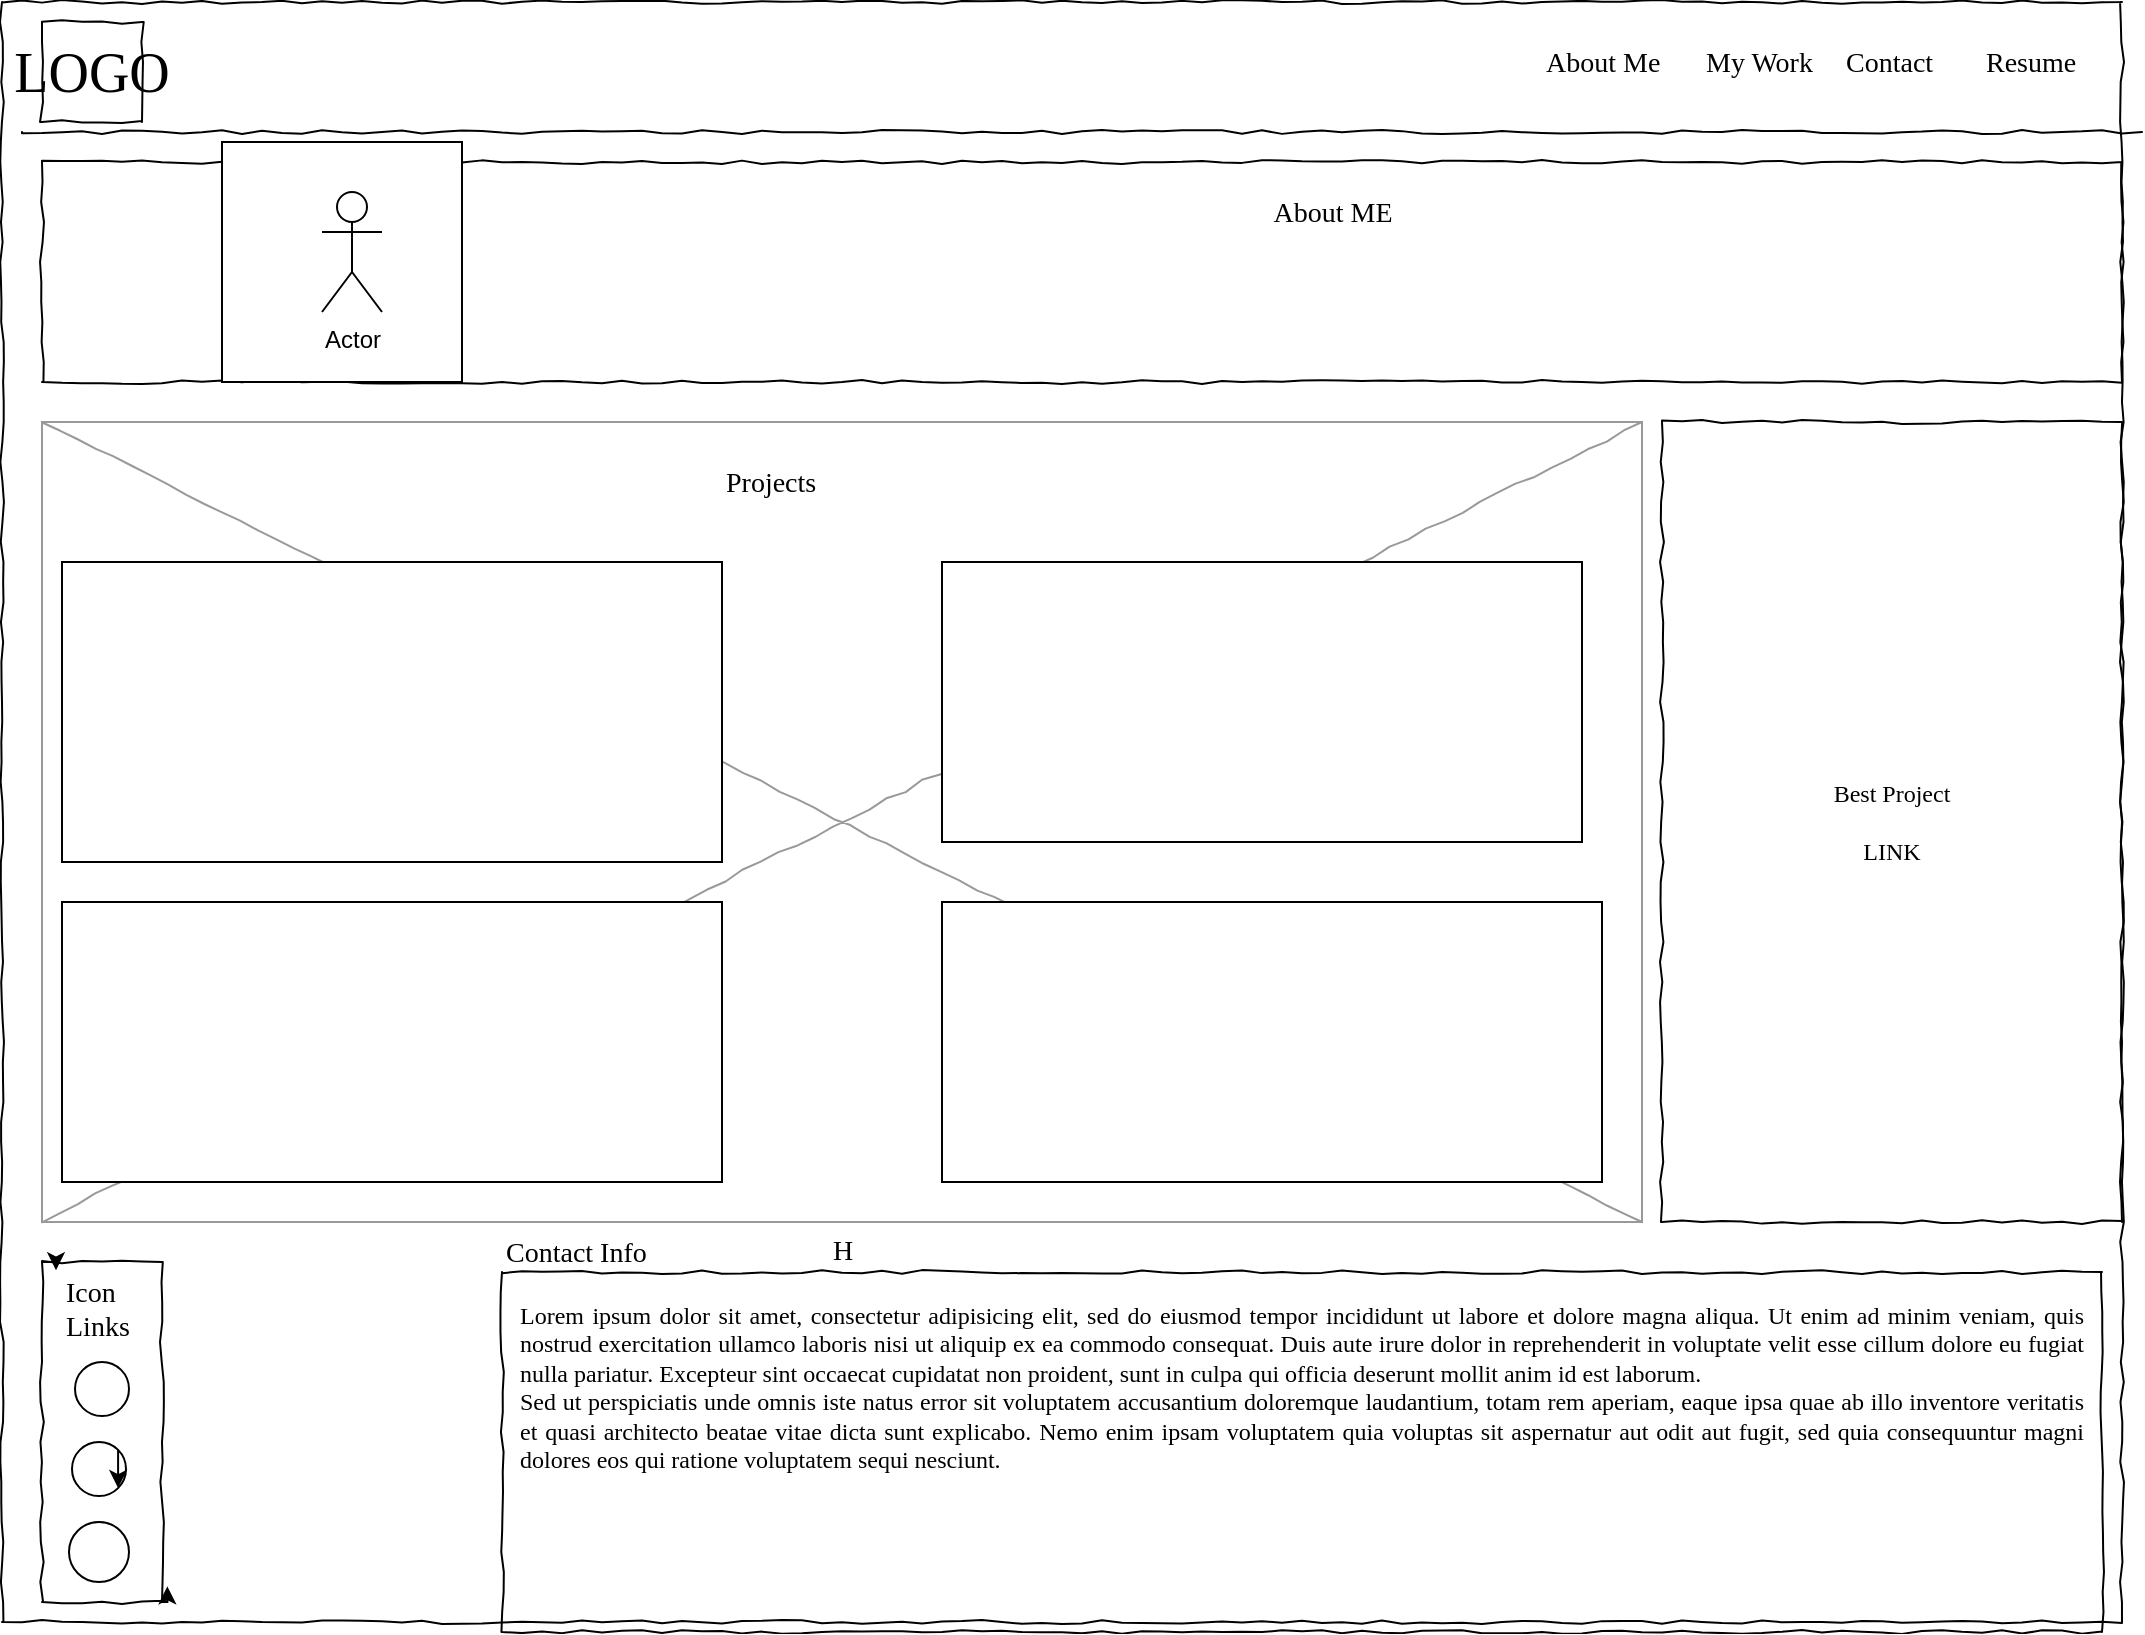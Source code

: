 <mxfile version="17.2.1" type="github">
  <diagram name="Page-1" id="03018318-947c-dd8e-b7a3-06fadd420f32">
    <mxGraphModel dx="1083" dy="973" grid="1" gridSize="10" guides="1" tooltips="1" connect="1" arrows="1" fold="1" page="1" pageScale="1" pageWidth="1100" pageHeight="850" background="none" math="0" shadow="0">
      <root>
        <mxCell id="0" />
        <mxCell id="1" parent="0" />
        <mxCell id="677b7b8949515195-1" value="" style="whiteSpace=wrap;html=1;rounded=0;shadow=0;labelBackgroundColor=none;strokeColor=#000000;strokeWidth=1;fillColor=none;fontFamily=Verdana;fontSize=12;fontColor=#000000;align=center;comic=1;" parent="1" vertex="1">
          <mxGeometry x="10" y="20" width="1060" height="810" as="geometry" />
        </mxCell>
        <mxCell id="677b7b8949515195-2" value="LOGO" style="whiteSpace=wrap;html=1;rounded=0;shadow=0;labelBackgroundColor=none;strokeWidth=1;fontFamily=Verdana;fontSize=28;align=center;comic=1;" parent="1" vertex="1">
          <mxGeometry x="30" y="30" width="50" height="50" as="geometry" />
        </mxCell>
        <mxCell id="677b7b8949515195-4" value="About Me" style="text;html=1;points=[];align=left;verticalAlign=top;spacingTop=-4;fontSize=14;fontFamily=Verdana" parent="1" vertex="1">
          <mxGeometry x="780" y="40" width="60" height="20" as="geometry" />
        </mxCell>
        <mxCell id="677b7b8949515195-5" value="My Work" style="text;html=1;points=[];align=left;verticalAlign=top;spacingTop=-4;fontSize=14;fontFamily=Verdana" parent="1" vertex="1">
          <mxGeometry x="860" y="40" width="60" height="20" as="geometry" />
        </mxCell>
        <mxCell id="677b7b8949515195-6" value="Contact" style="text;html=1;points=[];align=left;verticalAlign=top;spacingTop=-4;fontSize=14;fontFamily=Verdana" parent="1" vertex="1">
          <mxGeometry x="930" y="40" width="60" height="20" as="geometry" />
        </mxCell>
        <mxCell id="677b7b8949515195-7" value="Resume" style="text;html=1;points=[];align=left;verticalAlign=top;spacingTop=-4;fontSize=14;fontFamily=Verdana" parent="1" vertex="1">
          <mxGeometry x="1000" y="40" width="60" height="20" as="geometry" />
        </mxCell>
        <mxCell id="OXzlpN-83UlylJhVx2lE-7" style="edgeStyle=orthogonalEdgeStyle;rounded=0;orthogonalLoop=1;jettySize=auto;html=1;exitX=0;exitY=0;exitDx=0;exitDy=0;entryX=-0.075;entryY=-0.005;entryDx=0;entryDy=0;entryPerimeter=0;" edge="1" parent="1" source="677b7b8949515195-8" target="677b7b8949515195-41">
          <mxGeometry relative="1" as="geometry" />
        </mxCell>
        <mxCell id="677b7b8949515195-8" value="" style="whiteSpace=wrap;html=1;rounded=0;shadow=0;labelBackgroundColor=none;strokeWidth=1;fillColor=none;fontFamily=Verdana;fontSize=12;align=center;comic=1;" parent="1" vertex="1">
          <mxGeometry x="30" y="650" width="60" height="170" as="geometry" />
        </mxCell>
        <mxCell id="677b7b8949515195-9" value="" style="line;strokeWidth=1;html=1;rounded=0;shadow=0;labelBackgroundColor=none;fillColor=none;fontFamily=Verdana;fontSize=14;fontColor=#000000;align=center;comic=1;" parent="1" vertex="1">
          <mxGeometry x="20" y="30" width="1060" height="110" as="geometry" />
        </mxCell>
        <mxCell id="677b7b8949515195-10" value="" style="whiteSpace=wrap;html=1;rounded=0;shadow=0;labelBackgroundColor=none;strokeWidth=1;fillColor=none;fontFamily=Verdana;fontSize=12;align=center;comic=1;" parent="1" vertex="1">
          <mxGeometry x="30" y="100" width="1040" height="110" as="geometry" />
        </mxCell>
        <mxCell id="677b7b8949515195-11" value="About ME" style="text;html=1;points=[];align=center;verticalAlign=top;spacingTop=-4;fontSize=14;fontFamily=Verdana" parent="1" vertex="1">
          <mxGeometry x="340" y="115" width="670" height="75" as="geometry" />
        </mxCell>
        <mxCell id="677b7b8949515195-15" value="&lt;div style=&quot;text-align: justify&quot;&gt;&lt;span&gt;Lorem ipsum dolor sit amet, consectetur adipisicing elit, sed do eiusmod tempor incididunt ut labore et dolore magna aliqua. Ut enim ad minim veniam, quis nostrud exercitation ullamco laboris nisi ut aliquip ex ea commodo consequat. Duis aute irure dolor in reprehenderit in voluptate velit esse cillum dolore eu fugiat nulla pariatur. Excepteur sint occaecat cupidatat non proident, sunt in culpa qui officia deserunt mollit anim id est laborum.&lt;/span&gt;&lt;/div&gt;&lt;div style=&quot;text-align: justify&quot;&gt;&lt;span&gt;Sed ut perspiciatis unde omnis iste natus error sit voluptatem accusantium doloremque laudantium, totam rem aperiam, eaque ipsa quae ab illo inventore veritatis et quasi architecto beatae vitae dicta sunt explicabo. Nemo enim ipsam voluptatem quia voluptas sit aspernatur aut odit aut fugit, sed quia consequuntur magni dolores eos qui ratione voluptatem sequi nesciunt.&amp;nbsp;&lt;/span&gt;&lt;/div&gt;" style="whiteSpace=wrap;html=1;rounded=0;shadow=0;labelBackgroundColor=none;strokeWidth=1;fillColor=none;fontFamily=Verdana;fontSize=12;align=center;verticalAlign=top;spacing=10;comic=1;" parent="1" vertex="1">
          <mxGeometry x="260" y="655" width="800" height="180" as="geometry" />
        </mxCell>
        <mxCell id="677b7b8949515195-16" value="H" style="verticalLabelPosition=bottom;shadow=0;dashed=0;align=center;html=1;verticalAlign=top;strokeWidth=1;shape=mxgraph.mockup.graphics.simpleIcon;strokeColor=#999999;rounded=0;labelBackgroundColor=none;fontFamily=Verdana;fontSize=14;fontColor=#000000;comic=1;" parent="1" vertex="1">
          <mxGeometry x="30" y="230" width="800" height="400" as="geometry" />
        </mxCell>
        <mxCell id="677b7b8949515195-25" value="&lt;div&gt;Best Project&lt;/div&gt;&lt;div&gt;&lt;br&gt;&lt;/div&gt;&lt;div&gt;LINK&lt;br&gt;&lt;/div&gt;" style="whiteSpace=wrap;html=1;rounded=0;shadow=0;labelBackgroundColor=none;strokeWidth=1;fillColor=none;fontFamily=Verdana;fontSize=12;align=center;comic=1;" parent="1" vertex="1">
          <mxGeometry x="840" y="230" width="230" height="400" as="geometry" />
        </mxCell>
        <mxCell id="677b7b8949515195-41" value="&lt;div&gt;Icon&lt;/div&gt;&lt;div&gt;Links&lt;br&gt;&lt;/div&gt;" style="text;html=1;points=[];align=left;verticalAlign=top;spacingTop=-4;fontSize=14;fontFamily=Verdana" parent="1" vertex="1">
          <mxGeometry x="40" y="655" width="40" height="165" as="geometry" />
        </mxCell>
        <mxCell id="677b7b8949515195-42" value="Contact Info" style="text;html=1;points=[];align=left;verticalAlign=top;spacingTop=-4;fontSize=14;fontFamily=Verdana" parent="1" vertex="1">
          <mxGeometry x="260" y="635" width="170" height="20" as="geometry" />
        </mxCell>
        <mxCell id="677b7b8949515195-44" value="Projects" style="text;html=1;points=[];align=left;verticalAlign=top;spacingTop=-4;fontSize=14;fontFamily=Verdana" parent="1" vertex="1">
          <mxGeometry x="370" y="250" width="70" height="55" as="geometry" />
        </mxCell>
        <mxCell id="OXzlpN-83UlylJhVx2lE-1" value="" style="whiteSpace=wrap;html=1;aspect=fixed;" vertex="1" parent="1">
          <mxGeometry x="120" y="90" width="120" height="120" as="geometry" />
        </mxCell>
        <mxCell id="OXzlpN-83UlylJhVx2lE-2" value="Actor" style="shape=umlActor;verticalLabelPosition=bottom;verticalAlign=top;html=1;outlineConnect=0;" vertex="1" parent="1">
          <mxGeometry x="170" y="115" width="30" height="60" as="geometry" />
        </mxCell>
        <mxCell id="OXzlpN-83UlylJhVx2lE-3" value="" style="ellipse;whiteSpace=wrap;html=1;aspect=fixed;" vertex="1" parent="1">
          <mxGeometry x="46.5" y="700" width="27" height="27" as="geometry" />
        </mxCell>
        <mxCell id="OXzlpN-83UlylJhVx2lE-4" value="" style="ellipse;whiteSpace=wrap;html=1;aspect=fixed;" vertex="1" parent="1">
          <mxGeometry x="43.5" y="780" width="30" height="30" as="geometry" />
        </mxCell>
        <mxCell id="OXzlpN-83UlylJhVx2lE-5" value="" style="ellipse;whiteSpace=wrap;html=1;aspect=fixed;" vertex="1" parent="1">
          <mxGeometry x="45" y="740" width="27" height="27" as="geometry" />
        </mxCell>
        <mxCell id="OXzlpN-83UlylJhVx2lE-6" style="edgeStyle=orthogonalEdgeStyle;rounded=0;orthogonalLoop=1;jettySize=auto;html=1;exitX=1;exitY=1;exitDx=0;exitDy=0;entryX=1.045;entryY=0.954;entryDx=0;entryDy=0;entryPerimeter=0;" edge="1" parent="1" source="677b7b8949515195-8" target="677b7b8949515195-8">
          <mxGeometry relative="1" as="geometry" />
        </mxCell>
        <mxCell id="OXzlpN-83UlylJhVx2lE-8" style="edgeStyle=orthogonalEdgeStyle;rounded=0;orthogonalLoop=1;jettySize=auto;html=1;exitX=1;exitY=0;exitDx=0;exitDy=0;entryX=1;entryY=1;entryDx=0;entryDy=0;" edge="1" parent="1" source="OXzlpN-83UlylJhVx2lE-5" target="OXzlpN-83UlylJhVx2lE-5">
          <mxGeometry relative="1" as="geometry" />
        </mxCell>
        <mxCell id="OXzlpN-83UlylJhVx2lE-11" value="" style="rounded=0;whiteSpace=wrap;html=1;" vertex="1" parent="1">
          <mxGeometry x="480" y="300" width="320" height="140" as="geometry" />
        </mxCell>
        <mxCell id="OXzlpN-83UlylJhVx2lE-12" value="" style="rounded=0;whiteSpace=wrap;html=1;" vertex="1" parent="1">
          <mxGeometry x="40" y="300" width="330" height="150" as="geometry" />
        </mxCell>
        <mxCell id="OXzlpN-83UlylJhVx2lE-13" value="" style="rounded=0;whiteSpace=wrap;html=1;" vertex="1" parent="1">
          <mxGeometry x="40" y="470" width="330" height="140" as="geometry" />
        </mxCell>
        <mxCell id="OXzlpN-83UlylJhVx2lE-14" value="" style="rounded=0;whiteSpace=wrap;html=1;" vertex="1" parent="1">
          <mxGeometry x="480" y="470" width="330" height="140" as="geometry" />
        </mxCell>
      </root>
    </mxGraphModel>
  </diagram>
</mxfile>
